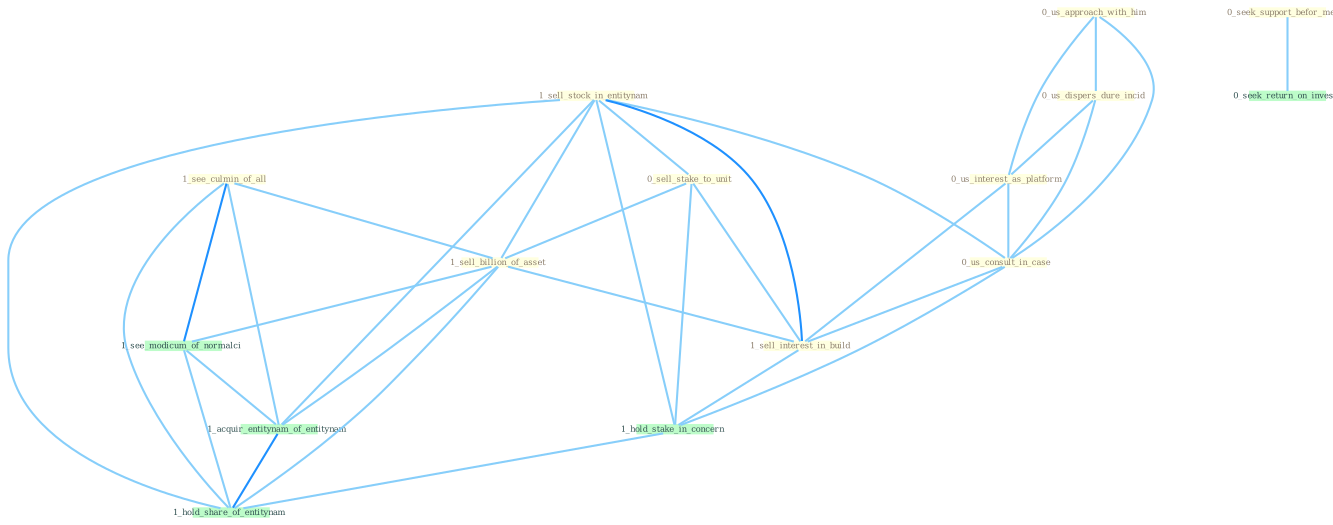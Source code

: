 Graph G{ 
    node
    [shape=polygon,style=filled,width=.5,height=.06,color="#BDFCC9",fixedsize=true,fontsize=4,
    fontcolor="#2f4f4f"];
    {node
    [color="#ffffe0", fontcolor="#8b7d6b"] "0_us_approach_with_him " "0_us_dispers_dure_incid " "0_us_interest_as_platform " "1_sell_stock_in_entitynam " "1_see_culmin_of_all " "0_us_consult_in_case " "0_sell_stake_to_unit " "1_sell_billion_of_asset " "0_seek_support_befor_meet " "1_sell_interest_in_build "}
{node [color="#fff0f5", fontcolor="#b22222"]}
edge [color="#B0E2FF"];

	"0_us_approach_with_him " -- "0_us_dispers_dure_incid " [w="1", color="#87cefa" ];
	"0_us_approach_with_him " -- "0_us_interest_as_platform " [w="1", color="#87cefa" ];
	"0_us_approach_with_him " -- "0_us_consult_in_case " [w="1", color="#87cefa" ];
	"0_us_dispers_dure_incid " -- "0_us_interest_as_platform " [w="1", color="#87cefa" ];
	"0_us_dispers_dure_incid " -- "0_us_consult_in_case " [w="1", color="#87cefa" ];
	"0_us_interest_as_platform " -- "0_us_consult_in_case " [w="1", color="#87cefa" ];
	"0_us_interest_as_platform " -- "1_sell_interest_in_build " [w="1", color="#87cefa" ];
	"1_sell_stock_in_entitynam " -- "0_us_consult_in_case " [w="1", color="#87cefa" ];
	"1_sell_stock_in_entitynam " -- "0_sell_stake_to_unit " [w="1", color="#87cefa" ];
	"1_sell_stock_in_entitynam " -- "1_sell_billion_of_asset " [w="1", color="#87cefa" ];
	"1_sell_stock_in_entitynam " -- "1_sell_interest_in_build " [w="2", color="#1e90ff" , len=0.8];
	"1_sell_stock_in_entitynam " -- "1_hold_stake_in_concern " [w="1", color="#87cefa" ];
	"1_sell_stock_in_entitynam " -- "1_acquir_entitynam_of_entitynam " [w="1", color="#87cefa" ];
	"1_sell_stock_in_entitynam " -- "1_hold_share_of_entitynam " [w="1", color="#87cefa" ];
	"1_see_culmin_of_all " -- "1_sell_billion_of_asset " [w="1", color="#87cefa" ];
	"1_see_culmin_of_all " -- "1_see_modicum_of_normalci " [w="2", color="#1e90ff" , len=0.8];
	"1_see_culmin_of_all " -- "1_acquir_entitynam_of_entitynam " [w="1", color="#87cefa" ];
	"1_see_culmin_of_all " -- "1_hold_share_of_entitynam " [w="1", color="#87cefa" ];
	"0_us_consult_in_case " -- "1_sell_interest_in_build " [w="1", color="#87cefa" ];
	"0_us_consult_in_case " -- "1_hold_stake_in_concern " [w="1", color="#87cefa" ];
	"0_sell_stake_to_unit " -- "1_sell_billion_of_asset " [w="1", color="#87cefa" ];
	"0_sell_stake_to_unit " -- "1_sell_interest_in_build " [w="1", color="#87cefa" ];
	"0_sell_stake_to_unit " -- "1_hold_stake_in_concern " [w="1", color="#87cefa" ];
	"1_sell_billion_of_asset " -- "1_sell_interest_in_build " [w="1", color="#87cefa" ];
	"1_sell_billion_of_asset " -- "1_see_modicum_of_normalci " [w="1", color="#87cefa" ];
	"1_sell_billion_of_asset " -- "1_acquir_entitynam_of_entitynam " [w="1", color="#87cefa" ];
	"1_sell_billion_of_asset " -- "1_hold_share_of_entitynam " [w="1", color="#87cefa" ];
	"0_seek_support_befor_meet " -- "0_seek_return_on_invest " [w="1", color="#87cefa" ];
	"1_sell_interest_in_build " -- "1_hold_stake_in_concern " [w="1", color="#87cefa" ];
	"1_hold_stake_in_concern " -- "1_hold_share_of_entitynam " [w="1", color="#87cefa" ];
	"1_see_modicum_of_normalci " -- "1_acquir_entitynam_of_entitynam " [w="1", color="#87cefa" ];
	"1_see_modicum_of_normalci " -- "1_hold_share_of_entitynam " [w="1", color="#87cefa" ];
	"1_acquir_entitynam_of_entitynam " -- "1_hold_share_of_entitynam " [w="2", color="#1e90ff" , len=0.8];
}